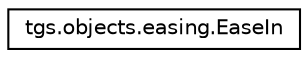 digraph "Graphical Class Hierarchy"
{
  edge [fontname="Helvetica",fontsize="10",labelfontname="Helvetica",labelfontsize="10"];
  node [fontname="Helvetica",fontsize="10",shape=record];
  rankdir="LR";
  Node0 [label="tgs.objects.easing.EaseIn",height=0.2,width=0.4,color="black", fillcolor="white", style="filled",URL="$classtgs_1_1objects_1_1easing_1_1EaseIn.html"];
}

